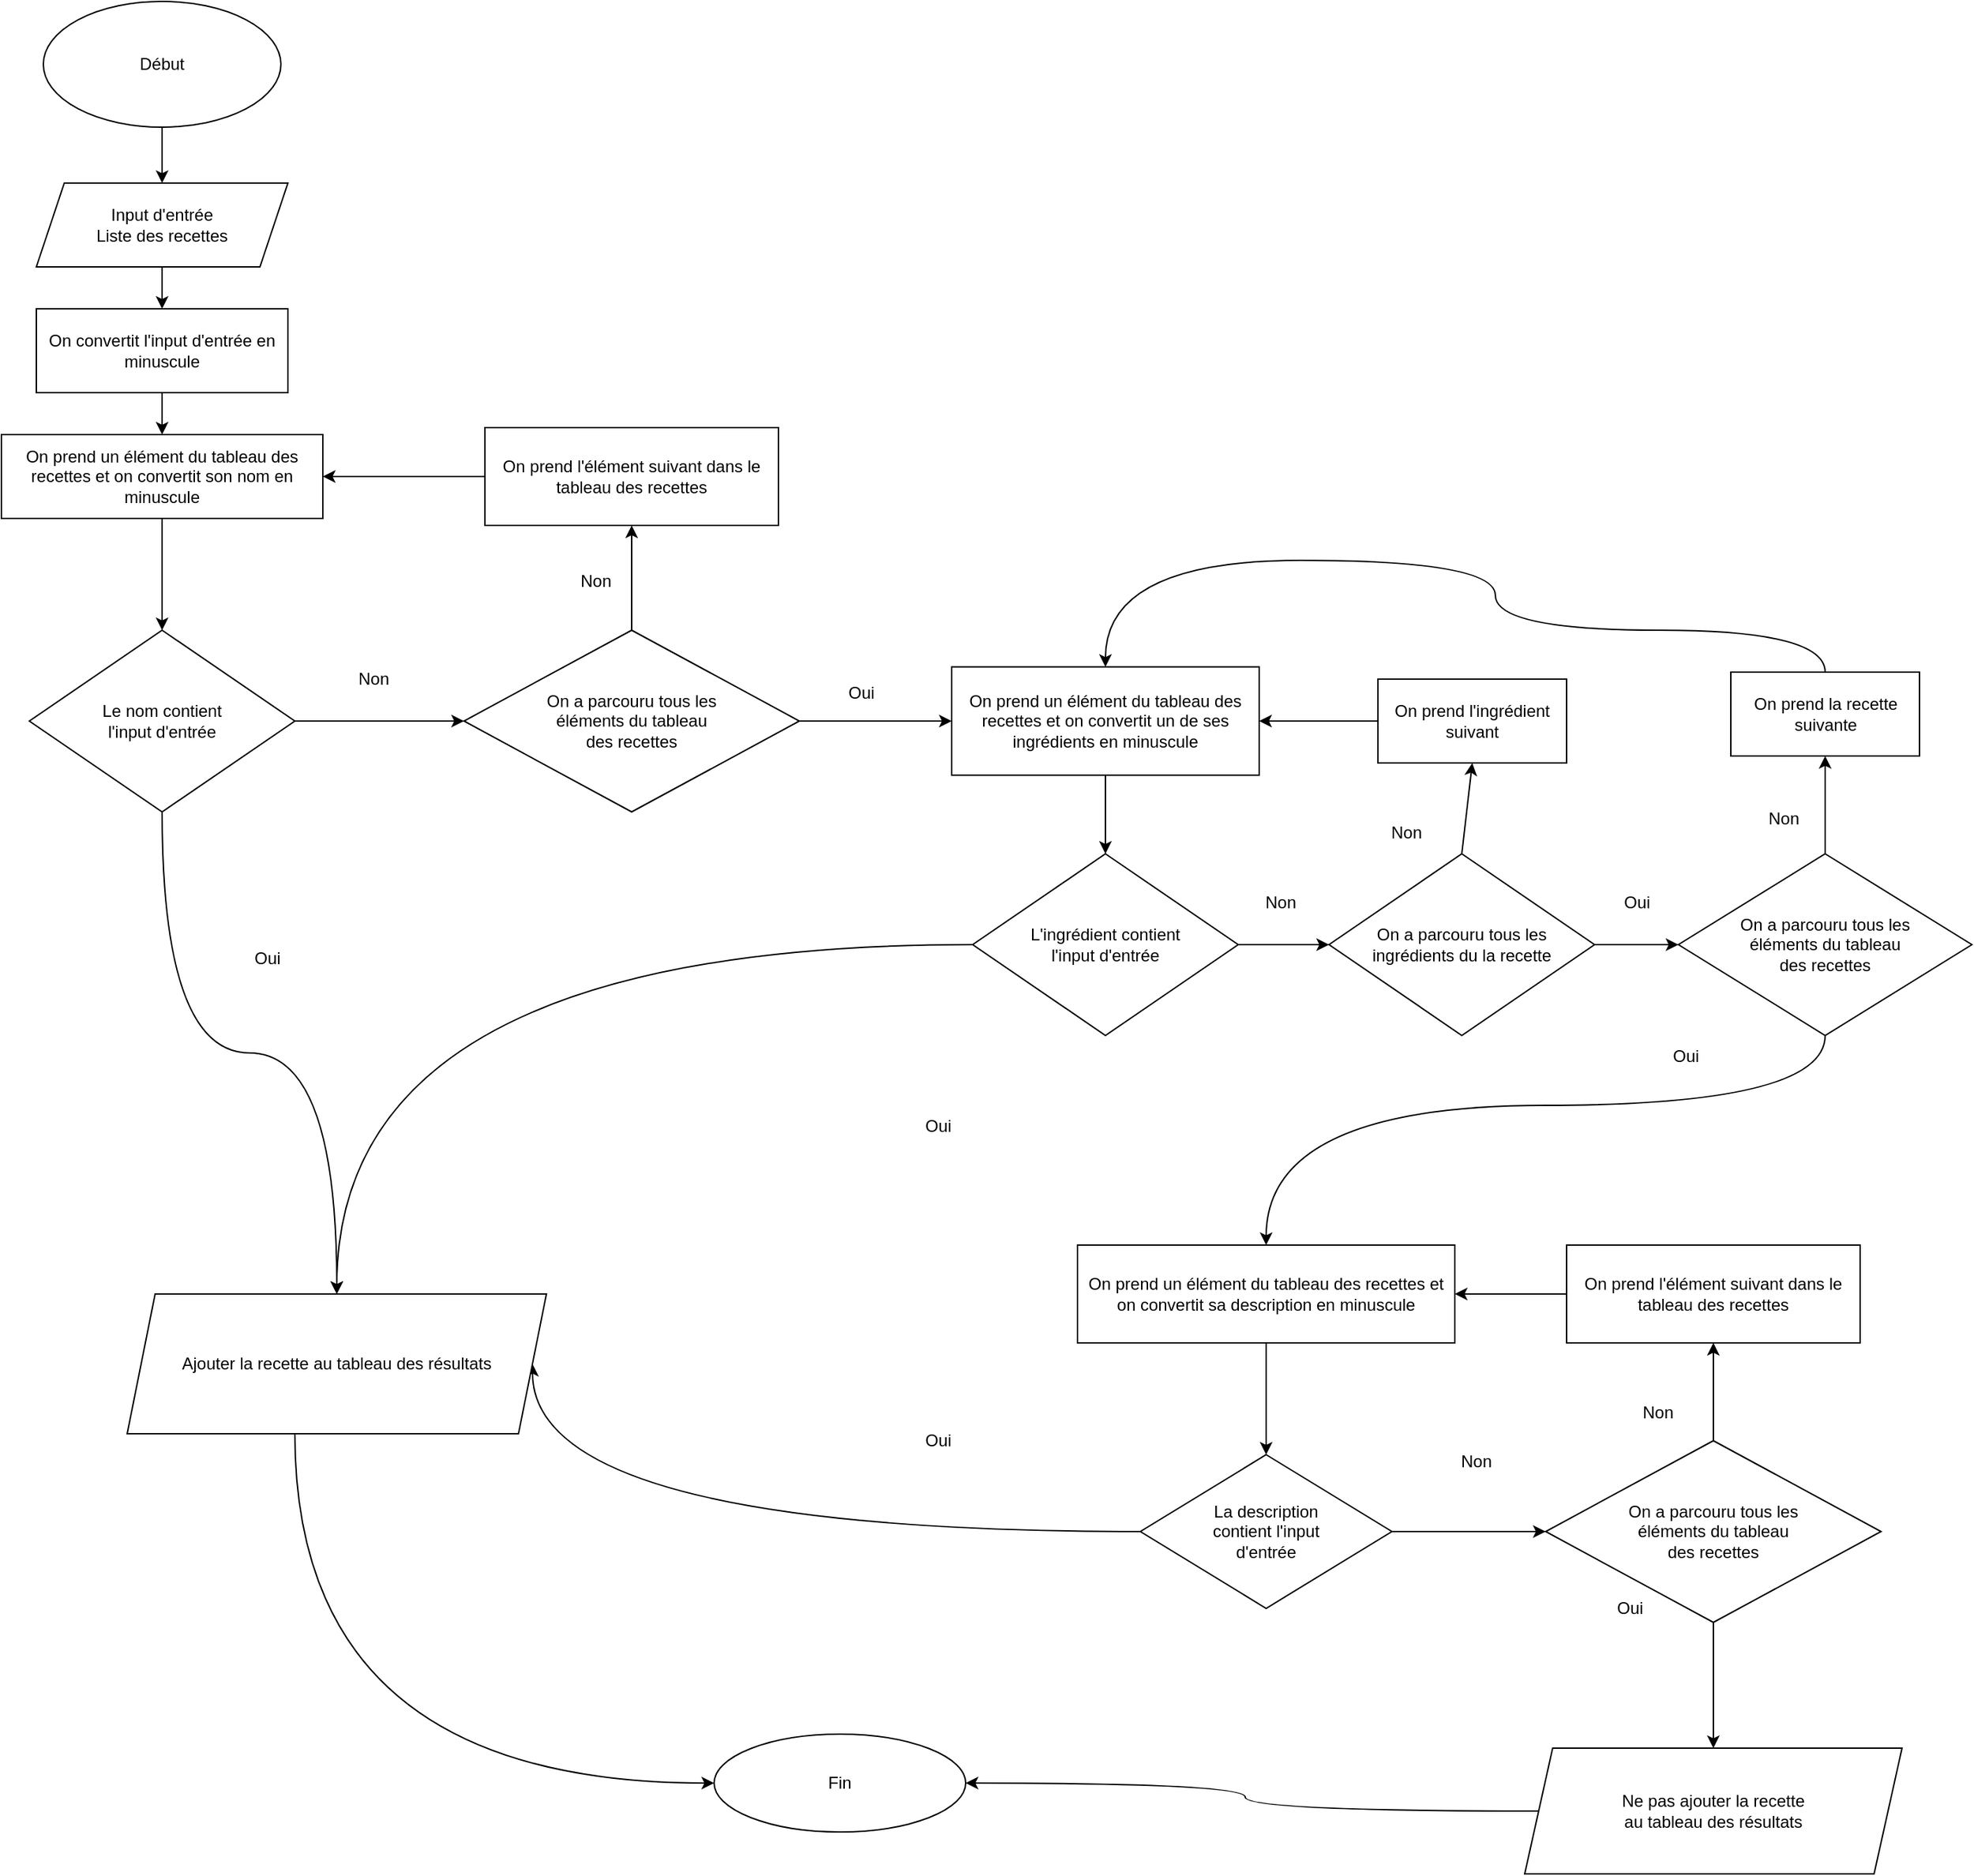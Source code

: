 <mxfile version="20.8.5" type="github">
  <diagram id="C5RBs43oDa-KdzZeNtuy" name="Page-1">
    <mxGraphModel dx="2206" dy="1191" grid="1" gridSize="10" guides="1" tooltips="1" connect="1" arrows="1" fold="1" page="1" pageScale="1" pageWidth="3300" pageHeight="4681" math="0" shadow="0">
      <root>
        <mxCell id="WIyWlLk6GJQsqaUBKTNV-0" />
        <mxCell id="WIyWlLk6GJQsqaUBKTNV-1" parent="WIyWlLk6GJQsqaUBKTNV-0" />
        <mxCell id="6BTSm461P305FNKRYsVu-70" style="edgeStyle=orthogonalEdgeStyle;curved=1;rounded=0;orthogonalLoop=1;jettySize=auto;html=1;" edge="1" parent="WIyWlLk6GJQsqaUBKTNV-1" source="6BTSm461P305FNKRYsVu-0" target="6BTSm461P305FNKRYsVu-1">
          <mxGeometry relative="1" as="geometry" />
        </mxCell>
        <mxCell id="6BTSm461P305FNKRYsVu-0" value="Début" style="ellipse;whiteSpace=wrap;html=1;" vertex="1" parent="WIyWlLk6GJQsqaUBKTNV-1">
          <mxGeometry x="1120" y="210" width="170" height="90" as="geometry" />
        </mxCell>
        <mxCell id="6BTSm461P305FNKRYsVu-71" style="edgeStyle=orthogonalEdgeStyle;curved=1;rounded=0;orthogonalLoop=1;jettySize=auto;html=1;" edge="1" parent="WIyWlLk6GJQsqaUBKTNV-1" source="6BTSm461P305FNKRYsVu-1" target="6BTSm461P305FNKRYsVu-3">
          <mxGeometry relative="1" as="geometry" />
        </mxCell>
        <mxCell id="6BTSm461P305FNKRYsVu-1" value="&lt;div&gt;Input d&#39;entrée&lt;/div&gt;&lt;div&gt;Liste des recettes&lt;br&gt;&lt;/div&gt;" style="shape=parallelogram;perimeter=parallelogramPerimeter;whiteSpace=wrap;html=1;fixedSize=1;" vertex="1" parent="WIyWlLk6GJQsqaUBKTNV-1">
          <mxGeometry x="1115" y="340" width="180" height="60" as="geometry" />
        </mxCell>
        <mxCell id="6BTSm461P305FNKRYsVu-72" style="edgeStyle=orthogonalEdgeStyle;curved=1;rounded=0;orthogonalLoop=1;jettySize=auto;html=1;" edge="1" parent="WIyWlLk6GJQsqaUBKTNV-1" source="6BTSm461P305FNKRYsVu-3" target="6BTSm461P305FNKRYsVu-4">
          <mxGeometry relative="1" as="geometry" />
        </mxCell>
        <mxCell id="6BTSm461P305FNKRYsVu-3" value="On convertit l&#39;input d&#39;entrée en minuscule" style="rounded=0;whiteSpace=wrap;html=1;" vertex="1" parent="WIyWlLk6GJQsqaUBKTNV-1">
          <mxGeometry x="1115" y="430" width="180" height="60" as="geometry" />
        </mxCell>
        <mxCell id="6BTSm461P305FNKRYsVu-73" style="edgeStyle=orthogonalEdgeStyle;curved=1;rounded=0;orthogonalLoop=1;jettySize=auto;html=1;" edge="1" parent="WIyWlLk6GJQsqaUBKTNV-1" source="6BTSm461P305FNKRYsVu-4" target="6BTSm461P305FNKRYsVu-5">
          <mxGeometry relative="1" as="geometry" />
        </mxCell>
        <mxCell id="6BTSm461P305FNKRYsVu-4" value="On prend un élément du tableau des recettes et on convertit son nom en minuscule" style="rounded=0;whiteSpace=wrap;html=1;" vertex="1" parent="WIyWlLk6GJQsqaUBKTNV-1">
          <mxGeometry x="1090" y="520" width="230" height="60" as="geometry" />
        </mxCell>
        <mxCell id="6BTSm461P305FNKRYsVu-86" style="edgeStyle=orthogonalEdgeStyle;curved=1;rounded=0;orthogonalLoop=1;jettySize=auto;html=1;entryX=0.5;entryY=0;entryDx=0;entryDy=0;" edge="1" parent="WIyWlLk6GJQsqaUBKTNV-1" source="6BTSm461P305FNKRYsVu-5" target="6BTSm461P305FNKRYsVu-58">
          <mxGeometry relative="1" as="geometry" />
        </mxCell>
        <mxCell id="6BTSm461P305FNKRYsVu-5" value="&lt;div&gt;Le nom contient &lt;br&gt;&lt;/div&gt;&lt;div&gt;l&#39;input d&#39;entrée&lt;/div&gt;" style="rhombus;whiteSpace=wrap;html=1;" vertex="1" parent="WIyWlLk6GJQsqaUBKTNV-1">
          <mxGeometry x="1110" y="660" width="190" height="130" as="geometry" />
        </mxCell>
        <mxCell id="6BTSm461P305FNKRYsVu-8" value="Non" style="text;html=1;align=center;verticalAlign=middle;resizable=0;points=[];autosize=1;strokeColor=none;fillColor=none;" vertex="1" parent="WIyWlLk6GJQsqaUBKTNV-1">
          <mxGeometry x="1331" y="680" width="50" height="30" as="geometry" />
        </mxCell>
        <mxCell id="6BTSm461P305FNKRYsVu-9" value="On prend l&#39;élément suivant dans le tableau des recettes" style="rounded=0;whiteSpace=wrap;html=1;" vertex="1" parent="WIyWlLk6GJQsqaUBKTNV-1">
          <mxGeometry x="1436" y="515" width="210" height="70" as="geometry" />
        </mxCell>
        <mxCell id="6BTSm461P305FNKRYsVu-14" value="&lt;div&gt;On a parcouru tous les &lt;br&gt;&lt;/div&gt;&lt;div&gt;éléments du tableau &lt;br&gt;&lt;/div&gt;&lt;div&gt;des recettes&lt;/div&gt;" style="rhombus;whiteSpace=wrap;html=1;" vertex="1" parent="WIyWlLk6GJQsqaUBKTNV-1">
          <mxGeometry x="1421" y="660" width="240" height="130" as="geometry" />
        </mxCell>
        <mxCell id="6BTSm461P305FNKRYsVu-15" value="" style="endArrow=classic;html=1;rounded=0;exitX=1;exitY=0.5;exitDx=0;exitDy=0;entryX=0;entryY=0.5;entryDx=0;entryDy=0;" edge="1" parent="WIyWlLk6GJQsqaUBKTNV-1" source="6BTSm461P305FNKRYsVu-5" target="6BTSm461P305FNKRYsVu-14">
          <mxGeometry width="50" height="50" relative="1" as="geometry">
            <mxPoint x="1520" y="740" as="sourcePoint" />
            <mxPoint x="1570" y="690" as="targetPoint" />
          </mxGeometry>
        </mxCell>
        <mxCell id="6BTSm461P305FNKRYsVu-16" value="" style="endArrow=classic;html=1;rounded=0;exitX=0.5;exitY=0;exitDx=0;exitDy=0;entryX=0.5;entryY=1;entryDx=0;entryDy=0;" edge="1" parent="WIyWlLk6GJQsqaUBKTNV-1" source="6BTSm461P305FNKRYsVu-14" target="6BTSm461P305FNKRYsVu-9">
          <mxGeometry width="50" height="50" relative="1" as="geometry">
            <mxPoint x="1310" y="735" as="sourcePoint" />
            <mxPoint x="1550" y="630" as="targetPoint" />
          </mxGeometry>
        </mxCell>
        <mxCell id="6BTSm461P305FNKRYsVu-19" value="" style="endArrow=classic;html=1;rounded=0;entryX=1;entryY=0.5;entryDx=0;entryDy=0;exitX=0;exitY=0.5;exitDx=0;exitDy=0;" edge="1" parent="WIyWlLk6GJQsqaUBKTNV-1" source="6BTSm461P305FNKRYsVu-9" target="6BTSm461P305FNKRYsVu-4">
          <mxGeometry width="50" height="50" relative="1" as="geometry">
            <mxPoint x="1520" y="740" as="sourcePoint" />
            <mxPoint x="1570" y="690" as="targetPoint" />
          </mxGeometry>
        </mxCell>
        <mxCell id="6BTSm461P305FNKRYsVu-20" value="Non" style="text;html=1;align=center;verticalAlign=middle;resizable=0;points=[];autosize=1;strokeColor=none;fillColor=none;" vertex="1" parent="WIyWlLk6GJQsqaUBKTNV-1">
          <mxGeometry x="1490" y="610" width="50" height="30" as="geometry" />
        </mxCell>
        <mxCell id="6BTSm461P305FNKRYsVu-21" value="" style="endArrow=classic;html=1;rounded=0;exitX=1;exitY=0.5;exitDx=0;exitDy=0;entryX=0;entryY=0.5;entryDx=0;entryDy=0;" edge="1" parent="WIyWlLk6GJQsqaUBKTNV-1" source="6BTSm461P305FNKRYsVu-14" target="6BTSm461P305FNKRYsVu-24">
          <mxGeometry width="50" height="50" relative="1" as="geometry">
            <mxPoint x="1750" y="830" as="sourcePoint" />
            <mxPoint x="1760" y="725" as="targetPoint" />
          </mxGeometry>
        </mxCell>
        <mxCell id="6BTSm461P305FNKRYsVu-22" value="Oui" style="text;html=1;align=center;verticalAlign=middle;resizable=0;points=[];autosize=1;strokeColor=none;fillColor=none;" vertex="1" parent="WIyWlLk6GJQsqaUBKTNV-1">
          <mxGeometry x="1685" y="690" width="40" height="30" as="geometry" />
        </mxCell>
        <mxCell id="6BTSm461P305FNKRYsVu-24" value="On prend un élément du tableau des recettes et on convertit un de ses ingrédients en minuscule" style="rounded=0;whiteSpace=wrap;html=1;" vertex="1" parent="WIyWlLk6GJQsqaUBKTNV-1">
          <mxGeometry x="1770" y="686.25" width="220" height="77.5" as="geometry" />
        </mxCell>
        <mxCell id="6BTSm461P305FNKRYsVu-60" style="edgeStyle=orthogonalEdgeStyle;curved=1;rounded=0;orthogonalLoop=1;jettySize=auto;html=1;" edge="1" parent="WIyWlLk6GJQsqaUBKTNV-1" source="6BTSm461P305FNKRYsVu-25" target="6BTSm461P305FNKRYsVu-58">
          <mxGeometry relative="1" as="geometry" />
        </mxCell>
        <mxCell id="6BTSm461P305FNKRYsVu-25" value="&lt;div&gt;L&#39;ingrédient contient &lt;br&gt;&lt;/div&gt;&lt;div&gt;l&#39;input d&#39;entrée&lt;/div&gt;" style="rhombus;whiteSpace=wrap;html=1;" vertex="1" parent="WIyWlLk6GJQsqaUBKTNV-1">
          <mxGeometry x="1785" y="820" width="190" height="130" as="geometry" />
        </mxCell>
        <mxCell id="6BTSm461P305FNKRYsVu-26" value="&lt;div&gt;On a parcouru tous les &lt;br&gt;&lt;/div&gt;&lt;div&gt;ingrédients du la recette&lt;br&gt;&lt;/div&gt;" style="rhombus;whiteSpace=wrap;html=1;" vertex="1" parent="WIyWlLk6GJQsqaUBKTNV-1">
          <mxGeometry x="2040" y="820" width="190" height="130" as="geometry" />
        </mxCell>
        <mxCell id="6BTSm461P305FNKRYsVu-75" style="edgeStyle=orthogonalEdgeStyle;curved=1;rounded=0;orthogonalLoop=1;jettySize=auto;html=1;entryX=0.5;entryY=0;entryDx=0;entryDy=0;" edge="1" parent="WIyWlLk6GJQsqaUBKTNV-1" source="6BTSm461P305FNKRYsVu-28" target="6BTSm461P305FNKRYsVu-47">
          <mxGeometry relative="1" as="geometry">
            <Array as="points">
              <mxPoint x="2395" y="1000" />
              <mxPoint x="1995" y="1000" />
            </Array>
          </mxGeometry>
        </mxCell>
        <mxCell id="6BTSm461P305FNKRYsVu-28" value="&lt;div&gt;On a parcouru tous les &lt;br&gt;&lt;/div&gt;&lt;div&gt;éléments du tableau &lt;br&gt;&lt;/div&gt;&lt;div&gt;des recettes&lt;/div&gt;" style="rhombus;whiteSpace=wrap;html=1;" vertex="1" parent="WIyWlLk6GJQsqaUBKTNV-1">
          <mxGeometry x="2290" y="820" width="210" height="130" as="geometry" />
        </mxCell>
        <mxCell id="6BTSm461P305FNKRYsVu-29" value="" style="endArrow=classic;html=1;rounded=0;exitX=1;exitY=0.5;exitDx=0;exitDy=0;entryX=0;entryY=0.5;entryDx=0;entryDy=0;" edge="1" parent="WIyWlLk6GJQsqaUBKTNV-1" source="6BTSm461P305FNKRYsVu-25" target="6BTSm461P305FNKRYsVu-26">
          <mxGeometry width="50" height="50" relative="1" as="geometry">
            <mxPoint x="1930" y="860" as="sourcePoint" />
            <mxPoint x="1980" y="810" as="targetPoint" />
          </mxGeometry>
        </mxCell>
        <mxCell id="6BTSm461P305FNKRYsVu-30" value="" style="endArrow=classic;html=1;rounded=0;exitX=1;exitY=0.5;exitDx=0;exitDy=0;" edge="1" parent="WIyWlLk6GJQsqaUBKTNV-1" source="6BTSm461P305FNKRYsVu-26" target="6BTSm461P305FNKRYsVu-28">
          <mxGeometry width="50" height="50" relative="1" as="geometry">
            <mxPoint x="1985" y="895" as="sourcePoint" />
            <mxPoint x="2050" y="895" as="targetPoint" />
          </mxGeometry>
        </mxCell>
        <mxCell id="6BTSm461P305FNKRYsVu-31" value="Non" style="text;html=1;align=center;verticalAlign=middle;resizable=0;points=[];autosize=1;strokeColor=none;fillColor=none;" vertex="1" parent="WIyWlLk6GJQsqaUBKTNV-1">
          <mxGeometry x="1980" y="840" width="50" height="30" as="geometry" />
        </mxCell>
        <mxCell id="6BTSm461P305FNKRYsVu-32" value="" style="endArrow=classic;html=1;rounded=0;exitX=0.5;exitY=0;exitDx=0;exitDy=0;entryX=0.5;entryY=1;entryDx=0;entryDy=0;" edge="1" parent="WIyWlLk6GJQsqaUBKTNV-1" source="6BTSm461P305FNKRYsVu-26" target="6BTSm461P305FNKRYsVu-34">
          <mxGeometry width="50" height="50" relative="1" as="geometry">
            <mxPoint x="1930" y="860" as="sourcePoint" />
            <mxPoint x="2135" y="770" as="targetPoint" />
          </mxGeometry>
        </mxCell>
        <mxCell id="6BTSm461P305FNKRYsVu-33" value="Non" style="text;html=1;align=center;verticalAlign=middle;resizable=0;points=[];autosize=1;strokeColor=none;fillColor=none;" vertex="1" parent="WIyWlLk6GJQsqaUBKTNV-1">
          <mxGeometry x="2070" y="790" width="50" height="30" as="geometry" />
        </mxCell>
        <mxCell id="6BTSm461P305FNKRYsVu-34" value="On prend l&#39;ingrédient suivant" style="rounded=0;whiteSpace=wrap;html=1;" vertex="1" parent="WIyWlLk6GJQsqaUBKTNV-1">
          <mxGeometry x="2075" y="695" width="135" height="60" as="geometry" />
        </mxCell>
        <mxCell id="6BTSm461P305FNKRYsVu-35" value="" style="endArrow=classic;html=1;rounded=0;exitX=0;exitY=0.5;exitDx=0;exitDy=0;" edge="1" parent="WIyWlLk6GJQsqaUBKTNV-1" source="6BTSm461P305FNKRYsVu-34" target="6BTSm461P305FNKRYsVu-24">
          <mxGeometry width="50" height="50" relative="1" as="geometry">
            <mxPoint x="1930" y="860" as="sourcePoint" />
            <mxPoint x="1980" y="810" as="targetPoint" />
          </mxGeometry>
        </mxCell>
        <mxCell id="6BTSm461P305FNKRYsVu-36" value="Oui" style="text;html=1;align=center;verticalAlign=middle;resizable=0;points=[];autosize=1;strokeColor=none;fillColor=none;" vertex="1" parent="WIyWlLk6GJQsqaUBKTNV-1">
          <mxGeometry x="2240" y="840" width="40" height="30" as="geometry" />
        </mxCell>
        <mxCell id="6BTSm461P305FNKRYsVu-37" value="" style="endArrow=classic;html=1;rounded=0;exitX=0.5;exitY=0;exitDx=0;exitDy=0;" edge="1" parent="WIyWlLk6GJQsqaUBKTNV-1" source="6BTSm461P305FNKRYsVu-28" target="6BTSm461P305FNKRYsVu-38">
          <mxGeometry width="50" height="50" relative="1" as="geometry">
            <mxPoint x="2145" y="830" as="sourcePoint" />
            <mxPoint x="2152.5" y="765" as="targetPoint" />
          </mxGeometry>
        </mxCell>
        <mxCell id="6BTSm461P305FNKRYsVu-43" style="edgeStyle=orthogonalEdgeStyle;curved=1;rounded=0;orthogonalLoop=1;jettySize=auto;html=1;entryX=0.5;entryY=0;entryDx=0;entryDy=0;" edge="1" parent="WIyWlLk6GJQsqaUBKTNV-1" source="6BTSm461P305FNKRYsVu-38" target="6BTSm461P305FNKRYsVu-24">
          <mxGeometry relative="1" as="geometry">
            <Array as="points">
              <mxPoint x="2395" y="660" />
              <mxPoint x="2159" y="660" />
              <mxPoint x="2159" y="610" />
              <mxPoint x="1880" y="610" />
            </Array>
          </mxGeometry>
        </mxCell>
        <mxCell id="6BTSm461P305FNKRYsVu-38" value="On prend la recette suivante" style="rounded=0;whiteSpace=wrap;html=1;" vertex="1" parent="WIyWlLk6GJQsqaUBKTNV-1">
          <mxGeometry x="2327.5" y="690" width="135" height="60" as="geometry" />
        </mxCell>
        <mxCell id="6BTSm461P305FNKRYsVu-39" value="Non" style="text;html=1;align=center;verticalAlign=middle;resizable=0;points=[];autosize=1;strokeColor=none;fillColor=none;" vertex="1" parent="WIyWlLk6GJQsqaUBKTNV-1">
          <mxGeometry x="2340" y="780" width="50" height="30" as="geometry" />
        </mxCell>
        <mxCell id="6BTSm461P305FNKRYsVu-44" value="" style="endArrow=classic;html=1;rounded=0;curved=1;exitX=0.5;exitY=1;exitDx=0;exitDy=0;" edge="1" parent="WIyWlLk6GJQsqaUBKTNV-1" source="6BTSm461P305FNKRYsVu-24" target="6BTSm461P305FNKRYsVu-25">
          <mxGeometry width="50" height="50" relative="1" as="geometry">
            <mxPoint x="1860" y="960" as="sourcePoint" />
            <mxPoint x="1910" y="910" as="targetPoint" />
          </mxGeometry>
        </mxCell>
        <mxCell id="6BTSm461P305FNKRYsVu-55" style="edgeStyle=orthogonalEdgeStyle;curved=1;rounded=0;orthogonalLoop=1;jettySize=auto;html=1;exitX=0.5;exitY=1;exitDx=0;exitDy=0;" edge="1" parent="WIyWlLk6GJQsqaUBKTNV-1" source="6BTSm461P305FNKRYsVu-47" target="6BTSm461P305FNKRYsVu-48">
          <mxGeometry relative="1" as="geometry" />
        </mxCell>
        <mxCell id="6BTSm461P305FNKRYsVu-47" value="On prend un élément du tableau des recettes et on convertit sa description en minuscule" style="rounded=0;whiteSpace=wrap;html=1;" vertex="1" parent="WIyWlLk6GJQsqaUBKTNV-1">
          <mxGeometry x="1860" y="1100" width="270" height="70" as="geometry" />
        </mxCell>
        <mxCell id="6BTSm461P305FNKRYsVu-76" style="edgeStyle=orthogonalEdgeStyle;curved=1;rounded=0;orthogonalLoop=1;jettySize=auto;html=1;entryX=1;entryY=0.5;entryDx=0;entryDy=0;" edge="1" parent="WIyWlLk6GJQsqaUBKTNV-1" source="6BTSm461P305FNKRYsVu-48" target="6BTSm461P305FNKRYsVu-58">
          <mxGeometry relative="1" as="geometry" />
        </mxCell>
        <mxCell id="6BTSm461P305FNKRYsVu-48" value="&lt;div&gt;La description &lt;br&gt;&lt;/div&gt;&lt;div&gt;contient l&#39;input &lt;br&gt;&lt;/div&gt;&lt;div&gt;d&#39;entrée&lt;/div&gt;" style="rhombus;whiteSpace=wrap;html=1;" vertex="1" parent="WIyWlLk6GJQsqaUBKTNV-1">
          <mxGeometry x="1905" y="1250" width="180" height="110" as="geometry" />
        </mxCell>
        <mxCell id="6BTSm461P305FNKRYsVu-49" value="On prend l&#39;élément suivant dans le tableau des recettes" style="rounded=0;whiteSpace=wrap;html=1;" vertex="1" parent="WIyWlLk6GJQsqaUBKTNV-1">
          <mxGeometry x="2210" y="1100" width="210" height="70" as="geometry" />
        </mxCell>
        <mxCell id="6BTSm461P305FNKRYsVu-66" style="edgeStyle=orthogonalEdgeStyle;curved=1;rounded=0;orthogonalLoop=1;jettySize=auto;html=1;" edge="1" parent="WIyWlLk6GJQsqaUBKTNV-1" source="6BTSm461P305FNKRYsVu-50" target="6BTSm461P305FNKRYsVu-65">
          <mxGeometry relative="1" as="geometry" />
        </mxCell>
        <mxCell id="6BTSm461P305FNKRYsVu-50" value="&lt;div&gt;On a parcouru tous les &lt;br&gt;&lt;/div&gt;&lt;div&gt;éléments du tableau &lt;br&gt;&lt;/div&gt;&lt;div&gt;des recettes&lt;/div&gt;" style="rhombus;whiteSpace=wrap;html=1;" vertex="1" parent="WIyWlLk6GJQsqaUBKTNV-1">
          <mxGeometry x="2195" y="1240" width="240" height="130" as="geometry" />
        </mxCell>
        <mxCell id="6BTSm461P305FNKRYsVu-51" value="" style="endArrow=classic;html=1;rounded=0;exitX=1;exitY=0.5;exitDx=0;exitDy=0;entryX=0;entryY=0.5;entryDx=0;entryDy=0;" edge="1" parent="WIyWlLk6GJQsqaUBKTNV-1" target="6BTSm461P305FNKRYsVu-50" source="6BTSm461P305FNKRYsVu-48">
          <mxGeometry width="50" height="50" relative="1" as="geometry">
            <mxPoint x="2085" y="1280" as="sourcePoint" />
            <mxPoint x="2355" y="1245" as="targetPoint" />
          </mxGeometry>
        </mxCell>
        <mxCell id="6BTSm461P305FNKRYsVu-52" value="" style="endArrow=classic;html=1;rounded=0;curved=1;exitX=0.5;exitY=0;exitDx=0;exitDy=0;entryX=0.5;entryY=1;entryDx=0;entryDy=0;" edge="1" parent="WIyWlLk6GJQsqaUBKTNV-1" source="6BTSm461P305FNKRYsVu-50" target="6BTSm461P305FNKRYsVu-49">
          <mxGeometry width="50" height="50" relative="1" as="geometry">
            <mxPoint x="2190" y="1260" as="sourcePoint" />
            <mxPoint x="2240" y="1210" as="targetPoint" />
          </mxGeometry>
        </mxCell>
        <mxCell id="6BTSm461P305FNKRYsVu-53" value="" style="endArrow=classic;html=1;rounded=0;curved=1;exitX=0;exitY=0.5;exitDx=0;exitDy=0;entryX=1;entryY=0.5;entryDx=0;entryDy=0;" edge="1" parent="WIyWlLk6GJQsqaUBKTNV-1" source="6BTSm461P305FNKRYsVu-49" target="6BTSm461P305FNKRYsVu-47">
          <mxGeometry width="50" height="50" relative="1" as="geometry">
            <mxPoint x="2190" y="1260" as="sourcePoint" />
            <mxPoint x="2240" y="1210" as="targetPoint" />
          </mxGeometry>
        </mxCell>
        <mxCell id="6BTSm461P305FNKRYsVu-56" value="Oui" style="text;html=1;align=center;verticalAlign=middle;resizable=0;points=[];autosize=1;strokeColor=none;fillColor=none;" vertex="1" parent="WIyWlLk6GJQsqaUBKTNV-1">
          <mxGeometry x="1740" y="1225" width="40" height="30" as="geometry" />
        </mxCell>
        <mxCell id="6BTSm461P305FNKRYsVu-57" value="Non" style="text;html=1;align=center;verticalAlign=middle;resizable=0;points=[];autosize=1;strokeColor=none;fillColor=none;" vertex="1" parent="WIyWlLk6GJQsqaUBKTNV-1">
          <mxGeometry x="2120" y="1240" width="50" height="30" as="geometry" />
        </mxCell>
        <mxCell id="6BTSm461P305FNKRYsVu-79" style="edgeStyle=orthogonalEdgeStyle;curved=1;rounded=0;orthogonalLoop=1;jettySize=auto;html=1;entryX=0;entryY=0.5;entryDx=0;entryDy=0;" edge="1" parent="WIyWlLk6GJQsqaUBKTNV-1" source="6BTSm461P305FNKRYsVu-58" target="6BTSm461P305FNKRYsVu-77">
          <mxGeometry relative="1" as="geometry">
            <Array as="points">
              <mxPoint x="1300" y="1485" />
            </Array>
          </mxGeometry>
        </mxCell>
        <mxCell id="6BTSm461P305FNKRYsVu-58" value="Ajouter la recette au tableau des résultats" style="shape=parallelogram;perimeter=parallelogramPerimeter;whiteSpace=wrap;html=1;fixedSize=1;" vertex="1" parent="WIyWlLk6GJQsqaUBKTNV-1">
          <mxGeometry x="1180" y="1135" width="300" height="100" as="geometry" />
        </mxCell>
        <mxCell id="6BTSm461P305FNKRYsVu-62" value="Oui" style="text;html=1;align=center;verticalAlign=middle;resizable=0;points=[];autosize=1;strokeColor=none;fillColor=none;" vertex="1" parent="WIyWlLk6GJQsqaUBKTNV-1">
          <mxGeometry x="1740" y="1000" width="40" height="30" as="geometry" />
        </mxCell>
        <mxCell id="6BTSm461P305FNKRYsVu-63" value="Oui" style="text;html=1;align=center;verticalAlign=middle;resizable=0;points=[];autosize=1;strokeColor=none;fillColor=none;" vertex="1" parent="WIyWlLk6GJQsqaUBKTNV-1">
          <mxGeometry x="1260" y="880" width="40" height="30" as="geometry" />
        </mxCell>
        <mxCell id="6BTSm461P305FNKRYsVu-64" value="Non" style="text;html=1;align=center;verticalAlign=middle;resizable=0;points=[];autosize=1;strokeColor=none;fillColor=none;" vertex="1" parent="WIyWlLk6GJQsqaUBKTNV-1">
          <mxGeometry x="2250" y="1205" width="50" height="30" as="geometry" />
        </mxCell>
        <mxCell id="6BTSm461P305FNKRYsVu-78" style="edgeStyle=orthogonalEdgeStyle;curved=1;rounded=0;orthogonalLoop=1;jettySize=auto;html=1;" edge="1" parent="WIyWlLk6GJQsqaUBKTNV-1" source="6BTSm461P305FNKRYsVu-65" target="6BTSm461P305FNKRYsVu-77">
          <mxGeometry relative="1" as="geometry" />
        </mxCell>
        <mxCell id="6BTSm461P305FNKRYsVu-65" value="&lt;div&gt;Ne pas ajouter la recette &lt;br&gt;&lt;/div&gt;&lt;div&gt;au tableau des résultats&lt;/div&gt;" style="shape=parallelogram;perimeter=parallelogramPerimeter;whiteSpace=wrap;html=1;fixedSize=1;" vertex="1" parent="WIyWlLk6GJQsqaUBKTNV-1">
          <mxGeometry x="2180" y="1460" width="270" height="90" as="geometry" />
        </mxCell>
        <mxCell id="6BTSm461P305FNKRYsVu-67" value="Oui" style="text;html=1;align=center;verticalAlign=middle;resizable=0;points=[];autosize=1;strokeColor=none;fillColor=none;" vertex="1" parent="WIyWlLk6GJQsqaUBKTNV-1">
          <mxGeometry x="2235" y="1345" width="40" height="30" as="geometry" />
        </mxCell>
        <mxCell id="6BTSm461P305FNKRYsVu-69" value="Oui" style="text;html=1;align=center;verticalAlign=middle;resizable=0;points=[];autosize=1;strokeColor=none;fillColor=none;" vertex="1" parent="WIyWlLk6GJQsqaUBKTNV-1">
          <mxGeometry x="2275" y="950" width="40" height="30" as="geometry" />
        </mxCell>
        <mxCell id="6BTSm461P305FNKRYsVu-77" value="Fin" style="ellipse;whiteSpace=wrap;html=1;" vertex="1" parent="WIyWlLk6GJQsqaUBKTNV-1">
          <mxGeometry x="1600" y="1450" width="180" height="70" as="geometry" />
        </mxCell>
      </root>
    </mxGraphModel>
  </diagram>
</mxfile>
